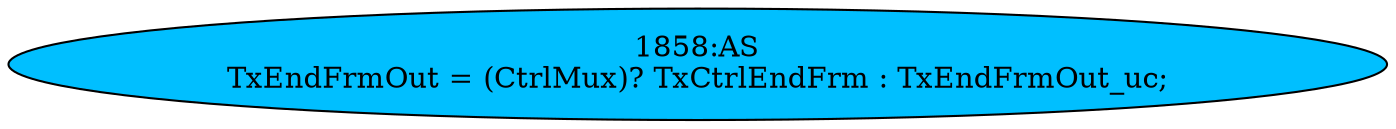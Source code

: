 strict digraph "" {
	node [label="\N"];
	"1858:AS"	 [ast="<pyverilog.vparser.ast.Assign object at 0x7f37fb69abd0>",
		def_var="['TxEndFrmOut']",
		fillcolor=deepskyblue,
		label="1858:AS
TxEndFrmOut = (CtrlMux)? TxCtrlEndFrm : TxEndFrmOut_uc;",
		statements="[]",
		style=filled,
		typ=Assign,
		use_var="['CtrlMux', 'TxCtrlEndFrm', 'TxEndFrmOut_uc']"];
}
